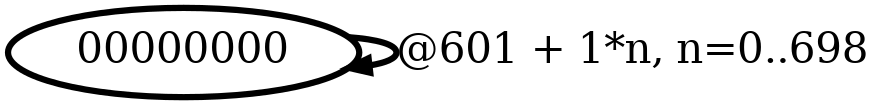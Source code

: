 digraph G {
        node [style=rounded, penwidth=3, fontsize=20, shape=oval];
        "00000000" -> "00000000" [label="@601 + 1*n, n=0..698", color=black,arrowsize=1,style=bold,penwidth=3,fontsize=20];
}
